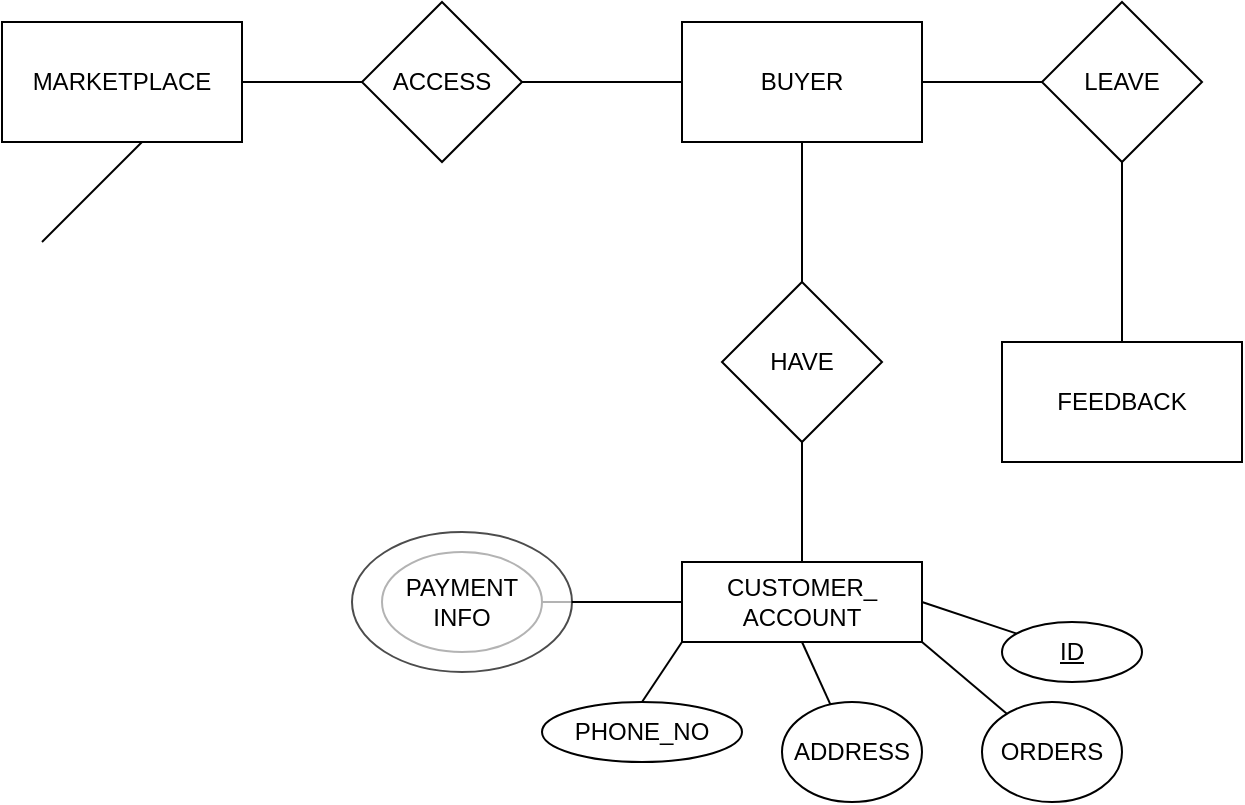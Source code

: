 <mxfile version="14.9.6" type="github">
  <diagram id="R2lEEEUBdFMjLlhIrx00" name="Page-1">
    <mxGraphModel dx="718" dy="436" grid="1" gridSize="10" guides="1" tooltips="1" connect="1" arrows="1" fold="1" page="1" pageScale="1" pageWidth="850" pageHeight="1100" math="0" shadow="0" extFonts="Permanent Marker^https://fonts.googleapis.com/css?family=Permanent+Marker">
      <root>
        <mxCell id="0" />
        <mxCell id="1" parent="0" />
        <mxCell id="E01jyvURw3lzVIgE6YQv-1" value="MARKETPLACE" style="rounded=0;whiteSpace=wrap;html=1;" vertex="1" parent="1">
          <mxGeometry x="130" y="30" width="120" height="60" as="geometry" />
        </mxCell>
        <mxCell id="E01jyvURw3lzVIgE6YQv-5" value="ACCESS" style="rhombus;whiteSpace=wrap;html=1;" vertex="1" parent="1">
          <mxGeometry x="310" y="20" width="80" height="80" as="geometry" />
        </mxCell>
        <mxCell id="E01jyvURw3lzVIgE6YQv-7" value="" style="endArrow=none;html=1;exitX=1;exitY=0.5;exitDx=0;exitDy=0;" edge="1" parent="1" source="E01jyvURw3lzVIgE6YQv-1">
          <mxGeometry width="50" height="50" relative="1" as="geometry">
            <mxPoint x="260" y="110" as="sourcePoint" />
            <mxPoint x="310" y="60" as="targetPoint" />
          </mxGeometry>
        </mxCell>
        <mxCell id="E01jyvURw3lzVIgE6YQv-10" value="" style="endArrow=none;html=1;entryX=1;entryY=0.5;entryDx=0;entryDy=0;" edge="1" parent="1" target="E01jyvURw3lzVIgE6YQv-5">
          <mxGeometry width="50" height="50" relative="1" as="geometry">
            <mxPoint x="490" y="60" as="sourcePoint" />
            <mxPoint x="390" y="200" as="targetPoint" />
          </mxGeometry>
        </mxCell>
        <mxCell id="E01jyvURw3lzVIgE6YQv-11" value="BUYER" style="rounded=0;whiteSpace=wrap;html=1;" vertex="1" parent="1">
          <mxGeometry x="470" y="30" width="120" height="60" as="geometry" />
        </mxCell>
        <mxCell id="E01jyvURw3lzVIgE6YQv-14" value="" style="endArrow=none;html=1;exitX=1;exitY=0.5;exitDx=0;exitDy=0;" edge="1" parent="1" source="E01jyvURw3lzVIgE6YQv-11" target="E01jyvURw3lzVIgE6YQv-15">
          <mxGeometry width="50" height="50" relative="1" as="geometry">
            <mxPoint x="580" y="400" as="sourcePoint" />
            <mxPoint x="690" y="60" as="targetPoint" />
          </mxGeometry>
        </mxCell>
        <mxCell id="E01jyvURw3lzVIgE6YQv-15" value="LEAVE" style="rhombus;whiteSpace=wrap;html=1;" vertex="1" parent="1">
          <mxGeometry x="650" y="20" width="80" height="80" as="geometry" />
        </mxCell>
        <mxCell id="E01jyvURw3lzVIgE6YQv-18" value="" style="endArrow=none;html=1;entryX=0.5;entryY=1;entryDx=0;entryDy=0;" edge="1" parent="1" target="E01jyvURw3lzVIgE6YQv-15">
          <mxGeometry width="50" height="50" relative="1" as="geometry">
            <mxPoint x="690" y="190" as="sourcePoint" />
            <mxPoint x="630" y="350" as="targetPoint" />
          </mxGeometry>
        </mxCell>
        <mxCell id="E01jyvURw3lzVIgE6YQv-19" value="FEEDBACK" style="rounded=0;whiteSpace=wrap;html=1;" vertex="1" parent="1">
          <mxGeometry x="630" y="190" width="120" height="60" as="geometry" />
        </mxCell>
        <mxCell id="E01jyvURw3lzVIgE6YQv-20" value="" style="endArrow=none;html=1;" edge="1" parent="1" target="E01jyvURw3lzVIgE6YQv-21">
          <mxGeometry width="50" height="50" relative="1" as="geometry">
            <mxPoint x="530" y="180" as="sourcePoint" />
            <mxPoint x="530" y="90" as="targetPoint" />
          </mxGeometry>
        </mxCell>
        <mxCell id="E01jyvURw3lzVIgE6YQv-21" value="HAVE" style="rhombus;whiteSpace=wrap;html=1;" vertex="1" parent="1">
          <mxGeometry x="490" y="160" width="80" height="80" as="geometry" />
        </mxCell>
        <mxCell id="E01jyvURw3lzVIgE6YQv-22" value="" style="endArrow=none;html=1;exitX=0.5;exitY=0;exitDx=0;exitDy=0;" edge="1" parent="1" source="E01jyvURw3lzVIgE6YQv-21">
          <mxGeometry width="50" height="50" relative="1" as="geometry">
            <mxPoint x="480" y="140" as="sourcePoint" />
            <mxPoint x="530" y="90" as="targetPoint" />
          </mxGeometry>
        </mxCell>
        <mxCell id="E01jyvURw3lzVIgE6YQv-23" value="" style="endArrow=none;html=1;" edge="1" parent="1">
          <mxGeometry width="50" height="50" relative="1" as="geometry">
            <mxPoint x="530" y="300" as="sourcePoint" />
            <mxPoint x="530" y="240" as="targetPoint" />
          </mxGeometry>
        </mxCell>
        <mxCell id="E01jyvURw3lzVIgE6YQv-24" value="CUSTOMER_ ACCOUNT" style="rounded=0;whiteSpace=wrap;html=1;" vertex="1" parent="1">
          <mxGeometry x="470" y="300" width="120" height="40" as="geometry" />
        </mxCell>
        <mxCell id="E01jyvURw3lzVIgE6YQv-25" value="" style="endArrow=none;html=1;exitX=1;exitY=0.5;exitDx=0;exitDy=0;" edge="1" parent="1" source="E01jyvURw3lzVIgE6YQv-24" target="E01jyvURw3lzVIgE6YQv-26">
          <mxGeometry width="50" height="50" relative="1" as="geometry">
            <mxPoint x="580" y="390" as="sourcePoint" />
            <mxPoint x="630" y="320" as="targetPoint" />
          </mxGeometry>
        </mxCell>
        <mxCell id="E01jyvURw3lzVIgE6YQv-26" value="&lt;u&gt;ID&lt;/u&gt;" style="ellipse;whiteSpace=wrap;html=1;" vertex="1" parent="1">
          <mxGeometry x="630" y="330" width="70" height="30" as="geometry" />
        </mxCell>
        <mxCell id="E01jyvURw3lzVIgE6YQv-27" value="" style="endArrow=none;html=1;exitX=1;exitY=1;exitDx=0;exitDy=0;" edge="1" parent="1" source="E01jyvURw3lzVIgE6YQv-24" target="E01jyvURw3lzVIgE6YQv-28">
          <mxGeometry width="50" height="50" relative="1" as="geometry">
            <mxPoint x="620" y="370" as="sourcePoint" />
            <mxPoint x="590" y="340" as="targetPoint" />
          </mxGeometry>
        </mxCell>
        <mxCell id="E01jyvURw3lzVIgE6YQv-28" value="ORDERS" style="ellipse;whiteSpace=wrap;html=1;" vertex="1" parent="1">
          <mxGeometry x="620" y="370" width="70" height="50" as="geometry" />
        </mxCell>
        <mxCell id="E01jyvURw3lzVIgE6YQv-29" value="" style="endArrow=none;html=1;exitX=0.5;exitY=1;exitDx=0;exitDy=0;" edge="1" parent="1" source="E01jyvURw3lzVIgE6YQv-24" target="E01jyvURw3lzVIgE6YQv-30">
          <mxGeometry width="50" height="50" relative="1" as="geometry">
            <mxPoint x="560" y="400" as="sourcePoint" />
            <mxPoint x="555" y="340" as="targetPoint" />
          </mxGeometry>
        </mxCell>
        <mxCell id="E01jyvURw3lzVIgE6YQv-30" value="ADDRESS" style="ellipse;whiteSpace=wrap;html=1;" vertex="1" parent="1">
          <mxGeometry x="520" y="370" width="70" height="50" as="geometry" />
        </mxCell>
        <mxCell id="E01jyvURw3lzVIgE6YQv-31" value="" style="endArrow=none;html=1;" edge="1" parent="1">
          <mxGeometry width="50" height="50" relative="1" as="geometry">
            <mxPoint x="450" y="370" as="sourcePoint" />
            <mxPoint x="470" y="340" as="targetPoint" />
          </mxGeometry>
        </mxCell>
        <mxCell id="E01jyvURw3lzVIgE6YQv-32" value="PHONE_NO" style="ellipse;whiteSpace=wrap;html=1;" vertex="1" parent="1">
          <mxGeometry x="400" y="370" width="100" height="30" as="geometry" />
        </mxCell>
        <mxCell id="E01jyvURw3lzVIgE6YQv-33" value="" style="endArrow=none;html=1;" edge="1" parent="1">
          <mxGeometry width="50" height="50" relative="1" as="geometry">
            <mxPoint x="370" y="320" as="sourcePoint" />
            <mxPoint x="470" y="320" as="targetPoint" />
          </mxGeometry>
        </mxCell>
        <mxCell id="E01jyvURw3lzVIgE6YQv-34" value="" style="ellipse;whiteSpace=wrap;html=1;" vertex="1" parent="1">
          <mxGeometry x="320" y="295" width="80" height="50" as="geometry" />
        </mxCell>
        <mxCell id="E01jyvURw3lzVIgE6YQv-35" value="PAYMENT &lt;br&gt;INFO" style="ellipse;whiteSpace=wrap;html=1;gradientColor=#ffffff;opacity=70;" vertex="1" parent="1">
          <mxGeometry x="305" y="285" width="110" height="70" as="geometry" />
        </mxCell>
        <mxCell id="E01jyvURw3lzVIgE6YQv-36" value="" style="endArrow=none;html=1;" edge="1" parent="1">
          <mxGeometry width="50" height="50" relative="1" as="geometry">
            <mxPoint x="150" y="140" as="sourcePoint" />
            <mxPoint x="200" y="90" as="targetPoint" />
          </mxGeometry>
        </mxCell>
      </root>
    </mxGraphModel>
  </diagram>
</mxfile>
